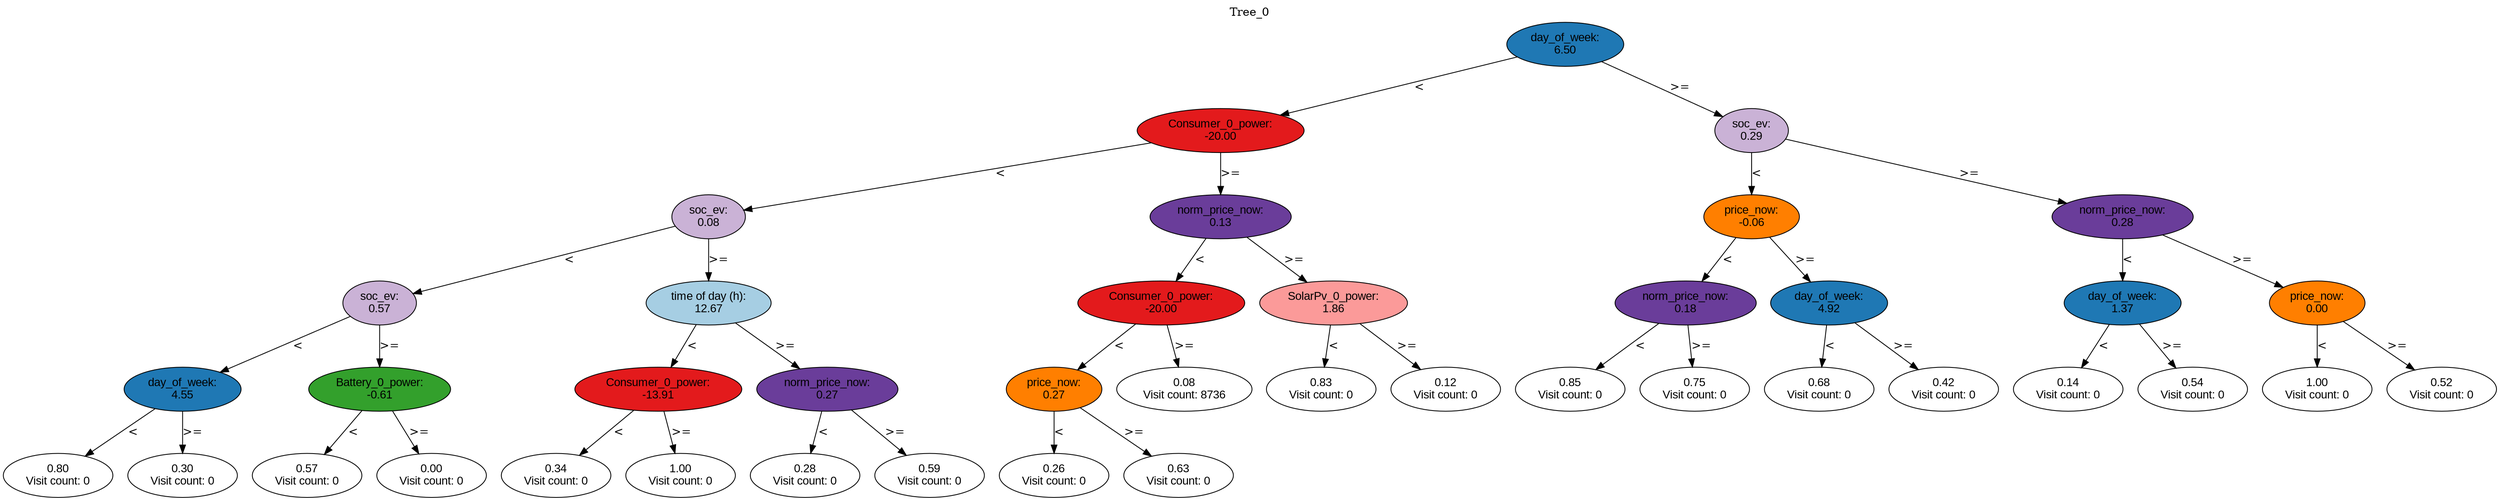 digraph BST {
    node [fontname="Arial" style=filled colorscheme=paired12];
    0 [ label = "day_of_week:
6.50" fillcolor=2];
    1 [ label = "Consumer_0_power:
-20.00" fillcolor=6];
    2 [ label = "soc_ev:
0.08" fillcolor=9];
    3 [ label = "soc_ev:
0.57" fillcolor=9];
    4 [ label = "day_of_week:
4.55" fillcolor=2];
    5 [ label = "0.80
Visit count: 0" fillcolor=white];
    6 [ label = "0.30
Visit count: 0" fillcolor=white];
    7 [ label = "Battery_0_power:
-0.61" fillcolor=4];
    8 [ label = "0.57
Visit count: 0" fillcolor=white];
    9 [ label = "0.00
Visit count: 0" fillcolor=white];
    10 [ label = "time of day (h):
12.67" fillcolor=1];
    11 [ label = "Consumer_0_power:
-13.91" fillcolor=6];
    12 [ label = "0.34
Visit count: 0" fillcolor=white];
    13 [ label = "1.00
Visit count: 0" fillcolor=white];
    14 [ label = "norm_price_now:
0.27" fillcolor=10];
    15 [ label = "0.28
Visit count: 0" fillcolor=white];
    16 [ label = "0.59
Visit count: 0" fillcolor=white];
    17 [ label = "norm_price_now:
0.13" fillcolor=10];
    18 [ label = "Consumer_0_power:
-20.00" fillcolor=6];
    19 [ label = "price_now:
0.27" fillcolor=8];
    20 [ label = "0.26
Visit count: 0" fillcolor=white];
    21 [ label = "0.63
Visit count: 0" fillcolor=white];
    22 [ label = "0.08
Visit count: 8736" fillcolor=white];
    23 [ label = "SolarPv_0_power:
1.86" fillcolor=5];
    24 [ label = "0.83
Visit count: 0" fillcolor=white];
    25 [ label = "0.12
Visit count: 0" fillcolor=white];
    26 [ label = "soc_ev:
0.29" fillcolor=9];
    27 [ label = "price_now:
-0.06" fillcolor=8];
    28 [ label = "norm_price_now:
0.18" fillcolor=10];
    29 [ label = "0.85
Visit count: 0" fillcolor=white];
    30 [ label = "0.75
Visit count: 0" fillcolor=white];
    31 [ label = "day_of_week:
4.92" fillcolor=2];
    32 [ label = "0.68
Visit count: 0" fillcolor=white];
    33 [ label = "0.42
Visit count: 0" fillcolor=white];
    34 [ label = "norm_price_now:
0.28" fillcolor=10];
    35 [ label = "day_of_week:
1.37" fillcolor=2];
    36 [ label = "0.14
Visit count: 0" fillcolor=white];
    37 [ label = "0.54
Visit count: 0" fillcolor=white];
    38 [ label = "price_now:
0.00" fillcolor=8];
    39 [ label = "1.00
Visit count: 0" fillcolor=white];
    40 [ label = "0.52
Visit count: 0" fillcolor=white];

    0  -> 1[ label = "<"];
    0  -> 26[ label = ">="];
    1  -> 2[ label = "<"];
    1  -> 17[ label = ">="];
    2  -> 3[ label = "<"];
    2  -> 10[ label = ">="];
    3  -> 4[ label = "<"];
    3  -> 7[ label = ">="];
    4  -> 5[ label = "<"];
    4  -> 6[ label = ">="];
    7  -> 8[ label = "<"];
    7  -> 9[ label = ">="];
    10  -> 11[ label = "<"];
    10  -> 14[ label = ">="];
    11  -> 12[ label = "<"];
    11  -> 13[ label = ">="];
    14  -> 15[ label = "<"];
    14  -> 16[ label = ">="];
    17  -> 18[ label = "<"];
    17  -> 23[ label = ">="];
    18  -> 19[ label = "<"];
    18  -> 22[ label = ">="];
    19  -> 20[ label = "<"];
    19  -> 21[ label = ">="];
    23  -> 24[ label = "<"];
    23  -> 25[ label = ">="];
    26  -> 27[ label = "<"];
    26  -> 34[ label = ">="];
    27  -> 28[ label = "<"];
    27  -> 31[ label = ">="];
    28  -> 29[ label = "<"];
    28  -> 30[ label = ">="];
    31  -> 32[ label = "<"];
    31  -> 33[ label = ">="];
    34  -> 35[ label = "<"];
    34  -> 38[ label = ">="];
    35  -> 36[ label = "<"];
    35  -> 37[ label = ">="];
    38  -> 39[ label = "<"];
    38  -> 40[ label = ">="];

    labelloc="t";
    label="Tree_0";
}